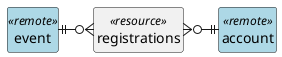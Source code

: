 @startuml
hide <<resource>> circle
hide <<remote>> circle
hide members 

skinparam class {
    BackgroundColor<<remote>> LightBlue
}

class registrations <<resource>>
class account <<remote>>
class event <<remote>>

account ||-left-o{ registrations
event ||-right-o{ registrations
@enduml
